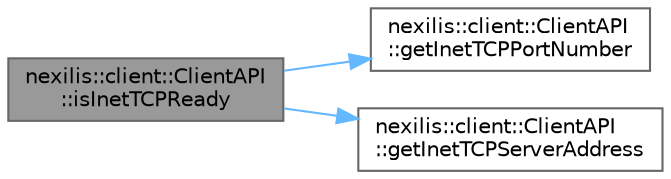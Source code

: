 digraph "nexilis::client::ClientAPI::isInetTCPReady"
{
 // LATEX_PDF_SIZE
  bgcolor="transparent";
  edge [fontname=Helvetica,fontsize=10,labelfontname=Helvetica,labelfontsize=10];
  node [fontname=Helvetica,fontsize=10,shape=box,height=0.2,width=0.4];
  rankdir="LR";
  Node1 [id="Node000001",label="nexilis::client::ClientAPI\l::isInetTCPReady",height=0.2,width=0.4,color="gray40", fillcolor="grey60", style="filled", fontcolor="black",tooltip="If the client TCP af_inet connection is ready."];
  Node1 -> Node2 [id="edge1_Node000001_Node000002",color="steelblue1",style="solid",tooltip=" "];
  Node2 [id="Node000002",label="nexilis::client::ClientAPI\l::getInetTCPPortNumber",height=0.2,width=0.4,color="grey40", fillcolor="white", style="filled",URL="$d5/da0/classnexilis_1_1client_1_1ClientAPI.html#adcccd3bc44afffd4c958053974056750",tooltip=" "];
  Node1 -> Node3 [id="edge2_Node000001_Node000003",color="steelblue1",style="solid",tooltip=" "];
  Node3 [id="Node000003",label="nexilis::client::ClientAPI\l::getInetTCPServerAddress",height=0.2,width=0.4,color="grey40", fillcolor="white", style="filled",URL="$d5/da0/classnexilis_1_1client_1_1ClientAPI.html#a3be92a07de9c7a79109dcc16f0b40d05",tooltip="af_inet TCP."];
}
